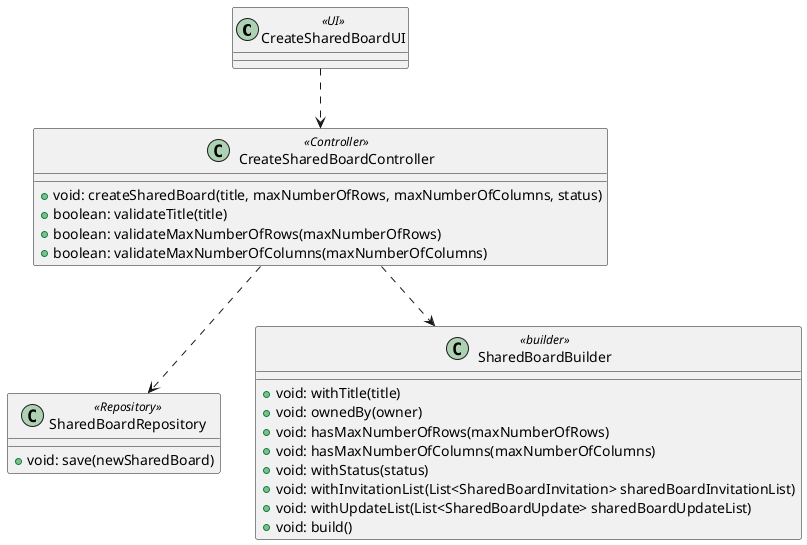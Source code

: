 @startuml

class CreateSharedBoardUI <<UI>> {
}

class CreateSharedBoardController <<Controller>> {
    + void: createSharedBoard(title, maxNumberOfRows, maxNumberOfColumns, status)
    + boolean: validateTitle(title)
    + boolean: validateMaxNumberOfRows(maxNumberOfRows)
    + boolean: validateMaxNumberOfColumns(maxNumberOfColumns)
}

class SharedBoardRepository <<Repository>> {
    + void: save(newSharedBoard)
}
class SharedBoardBuilder <<builder>> {
    + void: withTitle(title)
    + void: ownedBy(owner)
    + void: hasMaxNumberOfRows(maxNumberOfRows)
    + void: hasMaxNumberOfColumns(maxNumberOfColumns)
    + void: withStatus(status)
    + void: withInvitationList(List<SharedBoardInvitation> sharedBoardInvitationList)
    + void: withUpdateList(List<SharedBoardUpdate> sharedBoardUpdateList)
    + void: build()
}

CreateSharedBoardUI ..> CreateSharedBoardController
CreateSharedBoardController ..> SharedBoardRepository
CreateSharedBoardController ..> SharedBoardBuilder


@enduml